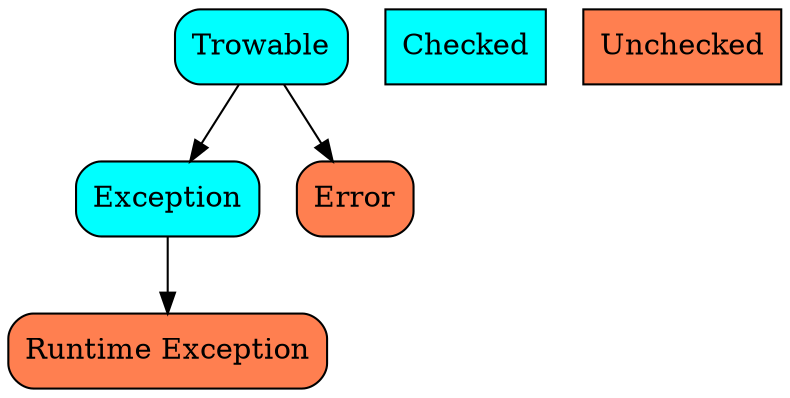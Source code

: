 digraph G {
  node[shape=Mrecord  fillcolor="aqua" style=filled];
    "Trowable"
    "Exception"
  node[shape=box]
    "Checked"
  node[shape=Mrecord  fillcolor=coral style=filled]
    "Error"
    "Runtime Exception"
  node[shape=box]
    "Unchecked"

  "Trowable" -> "Error"
  "Trowable" -> "Exception"
  "Exception" -> "Runtime Exception"
}